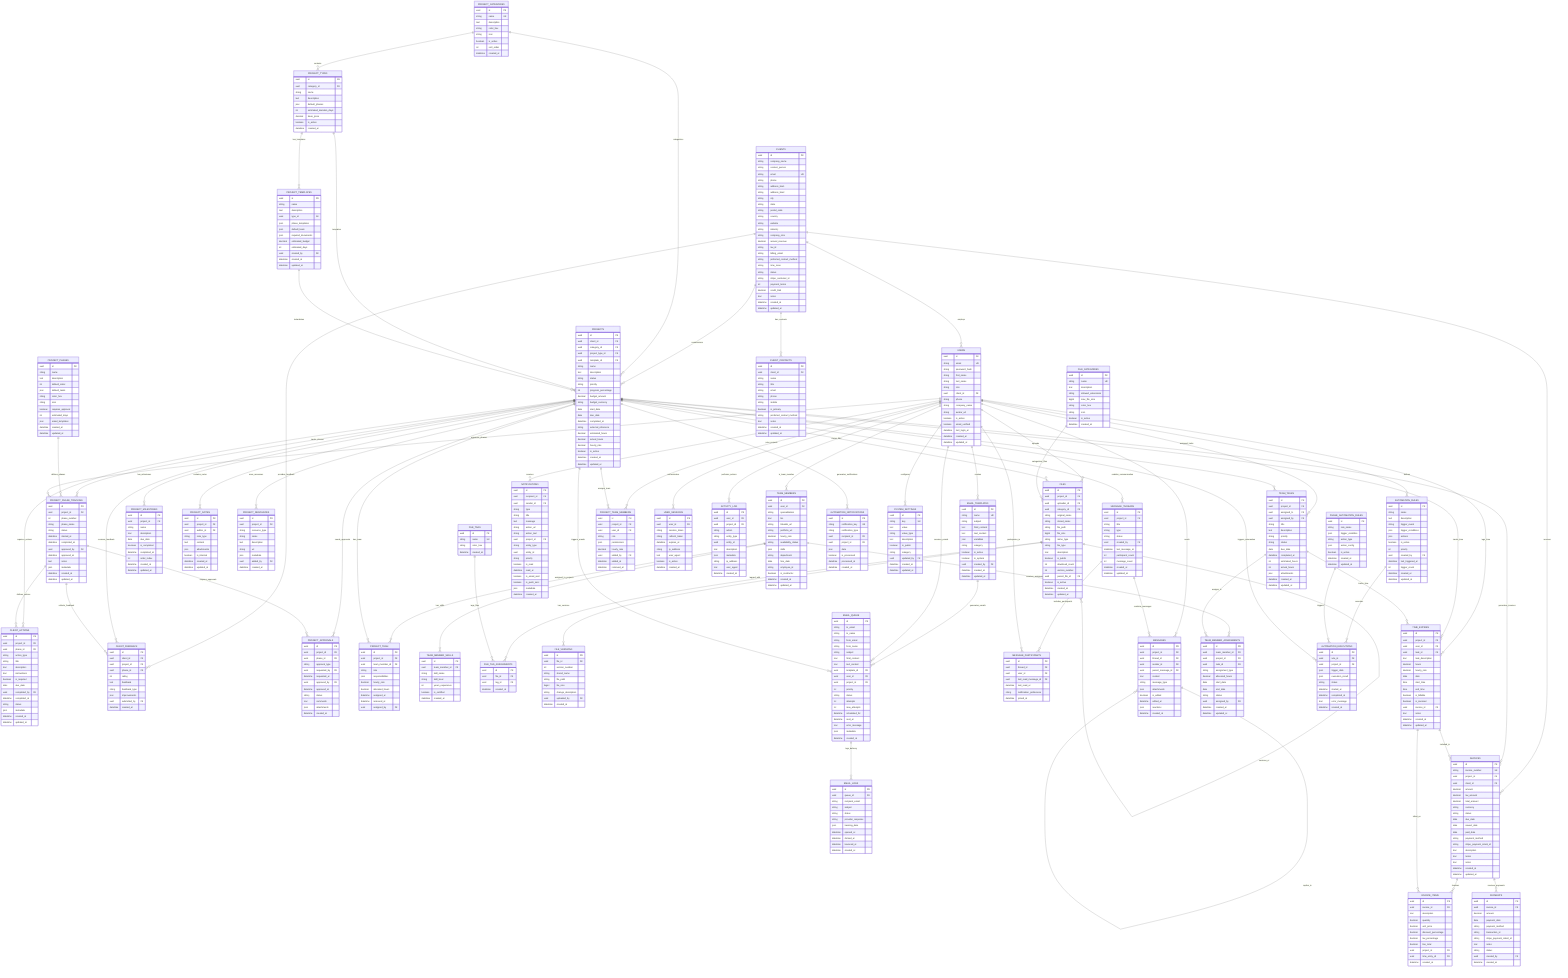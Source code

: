 erDiagram
    %% =============================================================================
    %% RE PRINT STUDIOS - COMPLETE DATABASE ERD
    %% 42 Tables - Production Ready Schema
    %% Last Updated: January 2025
    %% =============================================================================

    %% CORE BUSINESS ENTITIES
    CLIENTS {
        uuid id PK
        string company_name
        string contact_person
        string email UK
        string phone
        string address_line1
        string address_line2
        string city
        string state
        string postal_code
        string country
        string website
        string industry
        string company_size
        decimal annual_revenue
        string tax_id
        string billing_email
        string preferred_contact_method
        string time_zone
        string status
        string stripe_customer_id
        int payment_terms
        decimal credit_limit
        text notes
        datetime created_at
        datetime updated_at
    }
    
    USERS {
        uuid id PK
        string email UK
        string password_hash
        string first_name
        string last_name
        string role
        uuid client_id FK
        string phone
        string company_name
        string avatar_url
        boolean is_active
        boolean email_verified
        datetime last_login_at
        datetime created_at
        datetime updated_at
    }

    TEAM_MEMBERS {
        uuid id PK
        uuid user_id FK
        string specialization
        text bio
        string linkedin_url
        string portfolio_url
        decimal hourly_rate
        string availability_status
        json skills
        string department
        date hire_date
        string employee_id
        boolean is_contractor
        datetime created_at
        datetime updated_at
    }
    
    PROJECT_CATEGORIES {
        uuid id PK
        string name UK
        text description
        string color_hex
        string icon
        boolean is_active
        int sort_order
        datetime created_at
    }
    
    PROJECT_TYPES {
        uuid id PK
        uuid category_id FK
        string name
        text description
        json default_phases
        int estimated_duration_days
        decimal base_price
        boolean is_active
        datetime created_at
    }

    PROJECT_TEMPLATES {
        uuid id PK
        string name
        text description
        uuid type_id FK
        json phase_templates
        json default_team
        json required_documents
        decimal estimated_budget
        int estimated_days
        uuid created_by FK
        datetime created_at
        datetime updated_at
    }
    
    PROJECTS {
        uuid id PK
        uuid client_id FK
        uuid category_id FK
        uuid project_type_id FK
        uuid template_id FK
        string name
        text description
        string status
        string priority
        int progress_percentage
        decimal budget_amount
        string budget_currency
        date start_date
        date due_date
        datetime completed_at
        string external_reference
        decimal estimated_hours
        decimal actual_hours
        decimal hourly_rate
        boolean is_active
        datetime created_at
        datetime updated_at
    }

    PROJECT_PHASES {
        uuid id PK
        string name
        text description
        int default_order
        json default_tasks
        string color_hex
        string icon
        boolean requires_approval
        int estimated_days
        json email_templates
        datetime created_at
        datetime updated_at
    }

    %% WORKFLOW & AUTOMATION
    PROJECT_PHASE_TRACKING {
        uuid id PK
        uuid project_id FK
        int phase_number
        string phase_name
        string status
        datetime started_at
        datetime completed_at
        uuid approved_by FK
        datetime approved_at
        text notes
        json metadata
        datetime created_at
        datetime updated_at
    }
    
    PHASE_AUTOMATION_RULES {
        uuid id PK
        string rule_name
        json trigger_condition
        string action_type
        json action_config
        boolean is_active
        datetime created_at
        datetime updated_at
    }
    
    CLIENT_ACTIONS {
        uuid id PK
        uuid project_id FK
        uuid phase_id FK
        string action_type
        string title
        text description
        text instructions
        boolean is_required
        date due_date
        uuid completed_by FK
        datetime completed_at
        string status
        json metadata
        datetime created_at
        datetime updated_at
    }

    CLIENT_CONTACTS {
        uuid id PK
        uuid client_id FK
        string name
        string title
        string email
        string phone
        string mobile
        boolean is_primary
        string preferred_contact_method
        text notes
        datetime created_at
        datetime updated_at
    }

    CLIENT_FEEDBACK {
        uuid id PK
        uuid client_id FK
        uuid project_id FK
        uuid phase_id FK
        int rating
        text feedback
        string feedback_type
        json improvements
        uuid submitted_by FK
        datetime created_at
    }
    
    PROJECT_MILESTONES {
        uuid id PK
        uuid project_id FK
        string name
        text description
        date due_date
        boolean is_completed
        datetime completed_at
        int order_index
        datetime created_at
        datetime updated_at
    }

    PROJECT_APPROVALS {
        uuid id PK
        uuid project_id FK
        uuid phase_id FK
        string approval_type
        uuid requested_by FK
        datetime requested_at
        uuid approved_by FK
        datetime approved_at
        string status
        text comments
        json attachments
        datetime created_at
    }

    PROJECT_NOTES {
        uuid id PK
        uuid project_id FK
        uuid author_id FK
        string note_type
        text content
        json attachments
        boolean is_internal
        datetime created_at
        datetime updated_at
    }

    PROJECT_RESOURCES {
        uuid id PK
        uuid project_id FK
        string resource_type
        string name
        text description
        string url
        json metadata
        uuid added_by FK
        datetime created_at
    }

    PROJECT_TEAM {
        uuid id PK
        uuid project_id FK
        uuid team_member_id FK
        string role
        json responsibilities
        decimal hourly_rate
        decimal allocated_hours
        datetime assigned_at
        datetime removed_at
        uuid assigned_by FK
    }

    TEAM_TASKS {
        uuid id PK
        uuid project_id FK
        uuid assigned_to FK
        uuid assigned_by FK
        string title
        text description
        string priority
        string status
        date due_date
        datetime completed_at
        int estimated_hours
        int actual_hours
        json attachments
        datetime created_at
        datetime updated_at
    }

    TEAM_MEMBER_SKILLS {
        uuid id PK
        uuid team_member_id FK
        string skill_name
        string skill_level
        int years_experience
        boolean is_certified
        datetime created_at
    }

    %% FILE MANAGEMENT SYSTEM
    FILE_CATEGORIES {
        uuid id PK
        string name UK
        text description
        string allowed_extensions
        bigint max_file_size
        string color_hex
        string icon
        boolean is_active
        datetime created_at
    }
    
    FILE_TAGS {
        uuid id PK
        string name UK
        string color_hex
        datetime created_at
    }
    
    FILES {
        uuid id PK
        uuid project_id FK
        uuid uploader_id FK
        uuid category_id FK
        string original_name
        string stored_name
        string file_path
        bigint file_size
        string mime_type
        string file_type
        text description
        boolean is_public
        int download_count
        int version_number
        uuid parent_file_id FK
        boolean is_active
        datetime created_at
        datetime updated_at
    }
    
    FILE_TAG_ASSIGNMENTS {
        uuid id PK
        uuid file_id FK
        uuid tag_id FK
        datetime created_at
    }

    FILE_VERSIONS {
        uuid id PK
        uuid file_id FK
        int version_number
        string stored_name
        string file_path
        bigint file_size
        string change_description
        uuid uploaded_by FK
        datetime created_at
    }

    %% COMMUNICATION SYSTEM
    MESSAGE_THREADS {
        uuid id PK
        uuid project_id FK
        string title
        string type
        string status
        uuid created_by FK
        datetime last_message_at
        int participant_count
        int message_count
        datetime created_at
        datetime updated_at
    }
    
    MESSAGES {
        uuid id PK
        uuid project_id FK
        uuid thread_id FK
        uuid sender_id FK
        uuid parent_message_id FK
        text content
        string message_type
        json attachments
        boolean is_edited
        datetime edited_at
        json reactions
        datetime created_at
    }
    
    MESSAGE_PARTICIPANTS {
        uuid id PK
        uuid thread_id FK
        uuid user_id FK
        uuid last_read_message_id FK
        datetime last_read_at
        string notification_preference
        datetime joined_at
    }

    %% NOTIFICATION & EMAIL SYSTEM
    NOTIFICATIONS {
        uuid id PK
        uuid recipient_id FK
        uuid sender_id FK
        string type
        string title
        text message
        string action_url
        string action_text
        uuid project_id FK
        string entity_type
        uuid entity_id
        string priority
        boolean is_read
        datetime read_at
        boolean is_email_sent
        boolean is_push_sent
        json metadata
        datetime created_at
    }
    
    EMAIL_TEMPLATES {
        uuid id PK
        string name UK
        string subject
        text html_content
        text text_content
        json variables
        string category
        boolean is_active
        boolean is_system
        uuid created_by FK
        datetime created_at
        datetime updated_at
    }
    
    EMAIL_QUEUE {
        uuid id PK
        string to_email
        string to_name
        string from_email
        string from_name
        string subject
        text html_content
        text text_content
        uuid template_id FK
        uuid user_id FK
        uuid project_id FK
        int priority
        string status
        int attempts
        int max_attempts
        datetime scheduled_for
        datetime sent_at
        text error_message
        json metadata
        datetime created_at
    }

    EMAIL_LOGS {
        uuid id PK
        uuid queue_id FK
        string recipient_email
        string subject
        string status
        string provider_response
        json tracking_data
        datetime opened_at
        datetime clicked_at
        datetime bounced_at
        datetime created_at
    }

    %% FINANCIAL MANAGEMENT
    INVOICES {
        uuid id PK
        string invoice_number UK
        uuid project_id FK
        uuid client_id FK
        decimal amount
        decimal tax_amount
        decimal total_amount
        string currency
        string status
        date due_date
        date issued_date
        date paid_date
        string payment_method
        string stripe_payment_intent_id
        text description
        text terms
        text notes
        datetime created_at
        datetime updated_at
    }
    
    INVOICE_ITEMS {
        uuid id PK
        uuid invoice_id FK
        text description
        decimal quantity
        decimal unit_price
        decimal discount_percentage
        decimal tax_percentage
        decimal line_total
        uuid project_id FK
        uuid time_entry_id FK
        datetime created_at
    }
    
    PAYMENTS {
        uuid id PK
        uuid invoice_id FK
        decimal amount
        date payment_date
        string payment_method
        string transaction_id
        string stripe_payment_intent_id
        text notes
        string status
        uuid created_by FK
        datetime created_at
    }

    %% TIME TRACKING & COLLABORATION
    TIME_ENTRIES {
        uuid id PK
        uuid project_id FK
        uuid user_id FK
        uuid task_id FK
        text task_description
        decimal hours
        decimal hourly_rate
        date date
        time start_time
        time end_time
        boolean is_billable
        boolean is_invoiced
        uuid invoice_id FK
        text notes
        datetime created_at
        datetime updated_at
    }
    
    PROJECT_TEAM_MEMBERS {
        uuid id PK
        uuid project_id FK
        uuid user_id FK
        string role
        json permissions
        decimal hourly_rate
        uuid added_by FK
        datetime added_at
        datetime removed_at
    }

    TEAM_MEMBER_ASSIGNMENTS {
        uuid id PK
        uuid team_member_id FK
        uuid project_id FK
        uuid task_id FK
        string assignment_type
        decimal allocated_hours
        date start_date
        date end_date
        string status
        uuid assigned_by FK
        datetime created_at
        datetime updated_at
    }

    %% AUDIT & SECURITY
    USER_SESSIONS {
        uuid id PK
        uuid user_id FK
        string session_token
        string refresh_token
        datetime expires_at
        string ip_address
        text user_agent
        boolean is_active
        datetime created_at
    }
    
    ACTIVITY_LOG {
        uuid id PK
        uuid user_id FK
        uuid project_id FK
        string action
        string entity_type
        uuid entity_id
        text description
        json metadata
        string ip_address
        text user_agent
        datetime created_at
    }

    %% AUTOMATION & SYSTEM
    AUTOMATION_RULES {
        uuid id PK
        string name
        text description
        string trigger_event
        json trigger_conditions
        json actions
        boolean is_active
        int priority
        uuid created_by FK
        datetime last_triggered_at
        int trigger_count
        datetime created_at
        datetime updated_at
    }

    AUTOMATION_EXECUTIONS {
        uuid id PK
        uuid rule_id FK
        uuid project_id FK
        json trigger_data
        json execution_result
        string status
        datetime started_at
        datetime completed_at
        text error_message
        datetime created_at
    }
    
    AUTOMATION_NOTIFICATIONS {
        uuid id PK
        string notification_key UK
        string notification_type
        uuid recipient_id FK
        uuid project_id FK
        json data
        boolean is_processed
        datetime processed_at
        datetime created_at
    }
    
    SYSTEM_SETTINGS {
        uuid id PK
        string key UK
        text value
        string value_type
        text description
        boolean is_public
        string category
        uuid updated_by FK
        datetime created_at
        datetime updated_at
    }

    %% =============================================================================
    %% COMPREHENSIVE RELATIONSHIPS - 42 TABLES
    %% =============================================================================
    
    %% Client & User Management
    CLIENTS ||--o{ USERS : "employs"
    CLIENTS ||--o{ PROJECTS : "commissions"
    CLIENTS ||--o{ INVOICES : "receives"
    CLIENTS ||--o{ CLIENT_CONTACTS : "has_contacts"
    CLIENTS ||--o{ CLIENT_FEEDBACK : "provides_feedback"
    
    %% User & Team Relationships
    USERS ||--o{ TEAM_MEMBERS : "is_team_member"
    USERS ||--o{ USER_SESSIONS : "authenticates"
    USERS ||--o{ ACTIVITY_LOG : "performs_actions"
    USERS ||--o{ FILES : "uploads"
    USERS ||--o{ MESSAGES : "sends"
    USERS ||--o{ NOTIFICATIONS : "receives"
    USERS ||--o{ TIME_ENTRIES : "logs_time"
    USERS ||--o{ PROJECT_TEAM_MEMBERS : "joins_projects"
    USERS ||--o{ TEAM_TASKS : "assigned_tasks"
    
    %% Team Member Management
    TEAM_MEMBERS ||--o{ TEAM_MEMBER_SKILLS : "has_skills"
    TEAM_MEMBERS ||--o{ PROJECT_TEAM : "assigned_to_projects"
    TEAM_MEMBERS ||--o{ TEAM_MEMBER_ASSIGNMENTS : "receives_assignments"
    
    %% Project Management
    PROJECT_CATEGORIES ||--o{ PROJECT_TYPES : "contains"
    PROJECT_CATEGORIES ||--o{ PROJECTS : "categorizes"
    PROJECT_TYPES ||--o{ PROJECTS : "templates"
    PROJECT_TYPES ||--o{ PROJECT_TEMPLATES : "has_templates"
    PROJECT_TEMPLATES ||--o{ PROJECTS : "instantiates"
    
    PROJECTS ||--o{ PROJECT_PHASE_TRACKING : "tracks_phases"
    PROJECTS ||--o{ CLIENT_ACTIONS : "requires_actions"
    PROJECTS ||--o{ PROJECT_MILESTONES : "has_milestones"
    PROJECTS ||--o{ PROJECT_APPROVALS : "needs_approvals"
    PROJECTS ||--o{ PROJECT_NOTES : "contains_notes"
    PROJECTS ||--o{ PROJECT_RESOURCES : "uses_resources"
    PROJECTS ||--o{ PROJECT_TEAM : "has_team"
    PROJECTS ||--o{ TEAM_TASKS : "contains_tasks"
    PROJECTS ||--o{ FILES : "stores_files"
    PROJECTS ||--o{ MESSAGE_THREADS : "enables_communication"
    PROJECTS ||--o{ TIME_ENTRIES : "tracks_time"
    PROJECTS ||--o{ PROJECT_TEAM_MEMBERS : "assigns_team"
    PROJECTS ||--o{ INVOICES : "generates_invoices"
    PROJECTS ||--o{ CLIENT_FEEDBACK : "receives_feedback"
    
    %% Phase Management
    PROJECT_PHASES ||--o{ PROJECT_PHASE_TRACKING : "defines_phases"
    PROJECT_PHASE_TRACKING ||--o{ CLIENT_ACTIONS : "defines_actions"
    PROJECT_PHASE_TRACKING ||--o{ PROJECT_APPROVALS : "requires_approvals"
    PROJECT_PHASE_TRACKING ||--o{ CLIENT_FEEDBACK : "collects_feedback"
    USERS ||--o{ PROJECT_PHASE_TRACKING : "approves_phases"
    
    %% File Management
    FILE_CATEGORIES ||--o{ FILES : "categorizes_files"
    FILES ||--o{ FILE_TAG_ASSIGNMENTS : "tagged_with"
    FILE_TAGS ||--o{ FILE_TAG_ASSIGNMENTS : "tags_files"
    FILES ||--o{ FILES : "versions_of"
    FILES ||--o{ FILE_VERSIONS : "has_versions"
    
    %% Communication System
    MESSAGE_THREADS ||--o{ MESSAGES : "contains_messages"
    MESSAGE_THREADS ||--o{ MESSAGE_PARTICIPANTS : "includes_participants"
    MESSAGES ||--o{ MESSAGES : "replies_to"
    USERS ||--o{ MESSAGE_PARTICIPANTS : "participates_in"
    
    %% Email & Notification System
    EMAIL_TEMPLATES ||--o{ EMAIL_QUEUE : "generates_emails"
    EMAIL_QUEUE ||--o{ EMAIL_LOGS : "logs_delivery"
    USERS ||--o{ EMAIL_QUEUE : "receives_emails"
    PROJECTS ||--o{ EMAIL_QUEUE : "triggers_emails"
    
    %% Financial System
    INVOICES ||--o{ INVOICE_ITEMS : "itemizes"
    INVOICES ||--o{ PAYMENTS : "receives_payments"
    TIME_ENTRIES ||--o{ INVOICE_ITEMS : "billed_as"
    TIME_ENTRIES ||--o{ INVOICES : "included_in"
    
    %% Task Management
    TEAM_TASKS ||--o{ TIME_ENTRIES : "tracks_time"
    TEAM_TASKS ||--o{ TEAM_MEMBER_ASSIGNMENTS : "assigns_to"
    
    %% Automation System
    AUTOMATION_RULES ||--o{ AUTOMATION_EXECUTIONS : "executes"
    PHASE_AUTOMATION_RULES ||--o{ AUTOMATION_EXECUTIONS : "triggers"
    PROJECTS ||--o{ AUTOMATION_EXECUTIONS : "triggers_automation"
    PROJECTS ||--o{ AUTOMATION_NOTIFICATIONS : "generates_notifications"
    
    %% System Configuration
    USERS ||--o{ SYSTEM_SETTINGS : "configures"
    USERS ||--o{ EMAIL_TEMPLATES : "creates"
    USERS ||--o{ AUTOMATION_RULES : "defines"

    %% =============================================================================
    %% LEGEND
    %% =============================================================================
    %% PK = Primary Key
    %% FK = Foreign Key
    %% UK = Unique Key
    %% All tables use UUID for primary keys
    %% All tables include appropriate timestamps
    %% Total: 42 Production Tables
    %% =============================================================================